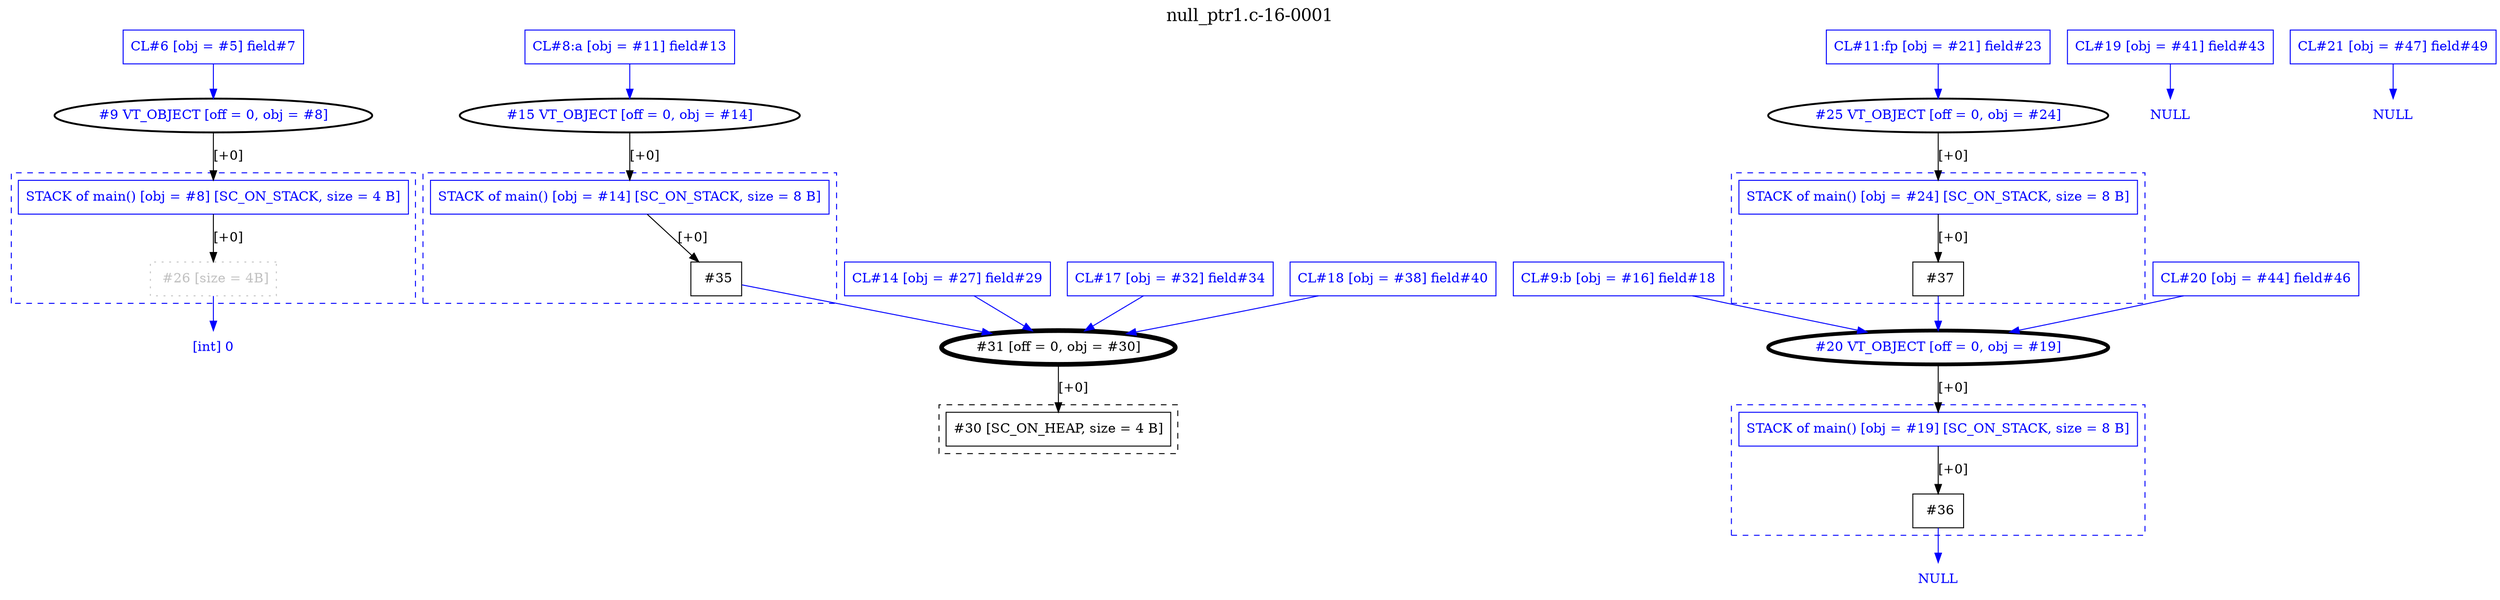 digraph "null_ptr1.c-16-0001" {
	label=<<FONT POINT-SIZE="18">null_ptr1.c-16-0001</FONT>>;
	clusterrank=local;
	labelloc=t;
	"5" [shape=box, color=blue, fontcolor=blue, label="CL#6 [obj = #5] field#7"];
subgraph "cluster1" {
	rank=same;
	label="";
	color=blue;
	fontcolor=blue;
	bgcolor=white;
	penwidth=1.0;
	style=dashed;
	"8" [shape=box, color=blue, fontcolor=blue, label="STACK of main() [obj = #8] [SC_ON_STACK, size = 4 B]"];
	"26" [shape=box, color=gray, fontcolor=gray, style=dotted, label=" #26 [size = 4B]"];
	"8" -> "26" [color=black, fontcolor=black, label="[+0]"];
}
	"11" [shape=box, color=blue, fontcolor=blue, label="CL#8:a [obj = #11] field#13"];
subgraph "cluster2" {
	rank=same;
	label="";
	color=blue;
	fontcolor=blue;
	bgcolor=white;
	penwidth=1.0;
	style=dashed;
	"14" [shape=box, color=blue, fontcolor=blue, label="STACK of main() [obj = #14] [SC_ON_STACK, size = 8 B]"];
	"35" [shape=box, color=black, fontcolor=black, label=" #35"];
	"14" -> "35" [color=black, fontcolor=black, label="[+0]"];
}
	"16" [shape=box, color=blue, fontcolor=blue, label="CL#9:b [obj = #16] field#18"];
subgraph "cluster3" {
	rank=same;
	label="";
	color=blue;
	fontcolor=blue;
	bgcolor=white;
	penwidth=1.0;
	style=dashed;
	"19" [shape=box, color=blue, fontcolor=blue, label="STACK of main() [obj = #19] [SC_ON_STACK, size = 8 B]"];
	"36" [shape=box, color=black, fontcolor=black, label=" #36"];
	"19" -> "36" [color=black, fontcolor=black, label="[+0]"];
}
	"21" [shape=box, color=blue, fontcolor=blue, label="CL#11:fp [obj = #21] field#23"];
subgraph "cluster4" {
	rank=same;
	label="";
	color=blue;
	fontcolor=blue;
	bgcolor=white;
	penwidth=1.0;
	style=dashed;
	"24" [shape=box, color=blue, fontcolor=blue, label="STACK of main() [obj = #24] [SC_ON_STACK, size = 8 B]"];
	"37" [shape=box, color=black, fontcolor=black, label=" #37"];
	"24" -> "37" [color=black, fontcolor=black, label="[+0]"];
}
	"27" [shape=box, color=blue, fontcolor=blue, label="CL#14 [obj = #27] field#29"];
subgraph "cluster5" {
	rank=same;
	label="";
	color=black;
	fontcolor=black;
	bgcolor=white;
	penwidth=1.0;
	style=dashed;
	"30" [shape=box, color=black, fontcolor=black, label="#30 [SC_ON_HEAP, size = 4 B]"];
}
	"32" [shape=box, color=blue, fontcolor=blue, label="CL#17 [obj = #32] field#34"];
	"38" [shape=box, color=blue, fontcolor=blue, label="CL#18 [obj = #38] field#40"];
	"41" [shape=box, color=blue, fontcolor=blue, label="CL#19 [obj = #41] field#43"];
	"44" [shape=box, color=blue, fontcolor=blue, label="CL#20 [obj = #44] field#46"];
	"47" [shape=box, color=blue, fontcolor=blue, label="CL#21 [obj = #47] field#49"];
	"9" [shape=ellipse, penwidth=2, fontcolor=blue, label="#9 VT_OBJECT [off = 0, obj = #8]"];
	"9" -> "8" [color=black, fontcolor=black, label="[+0]"];
	"15" [shape=ellipse, penwidth=2, fontcolor=blue, label="#15 VT_OBJECT [off = 0, obj = #14]"];
	"15" -> "14" [color=black, fontcolor=black, label="[+0]"];
	"20" [shape=ellipse, penwidth=4, fontcolor=blue, label="#20 VT_OBJECT [off = 0, obj = #19]"];
	"20" -> "19" [color=black, fontcolor=black, label="[+0]"];
	"25" [shape=ellipse, penwidth=2, fontcolor=blue, label="#25 VT_OBJECT [off = 0, obj = #24]"];
	"25" -> "24" [color=black, fontcolor=black, label="[+0]"];
	"31" [shape=ellipse, penwidth=5, fontcolor=black, label="#31 [off = 0, obj = #30]"];
	"31" -> "30" [color=black, fontcolor=black, label="[+0]"];
	"5" -> "9" [color=blue, fontcolor=blue];
	"lonely6" [shape=plaintext, fontcolor=blue, label="[int] 0"];
	"26" -> "lonely6" [color=blue, fontcolor=blue];
	"11" -> "15" [color=blue, fontcolor=blue];
	"35" -> "31" [color=blue, fontcolor=blue];
	"16" -> "20" [color=blue, fontcolor=blue];
	"lonely7" [shape=plaintext, fontcolor=blue, label="NULL"];
	"36" -> "lonely7" [color=blue, fontcolor=blue];
	"21" -> "25" [color=blue, fontcolor=blue];
	"37" -> "20" [color=blue, fontcolor=blue];
	"27" -> "31" [color=blue, fontcolor=blue];
	"32" -> "31" [color=blue, fontcolor=blue];
	"38" -> "31" [color=blue, fontcolor=blue];
	"lonely8" [shape=plaintext, fontcolor=blue, label="NULL"];
	"41" -> "lonely8" [color=blue, fontcolor=blue];
	"44" -> "20" [color=blue, fontcolor=blue];
	"lonely9" [shape=plaintext, fontcolor=blue, label="NULL"];
	"47" -> "lonely9" [color=blue, fontcolor=blue];
}
